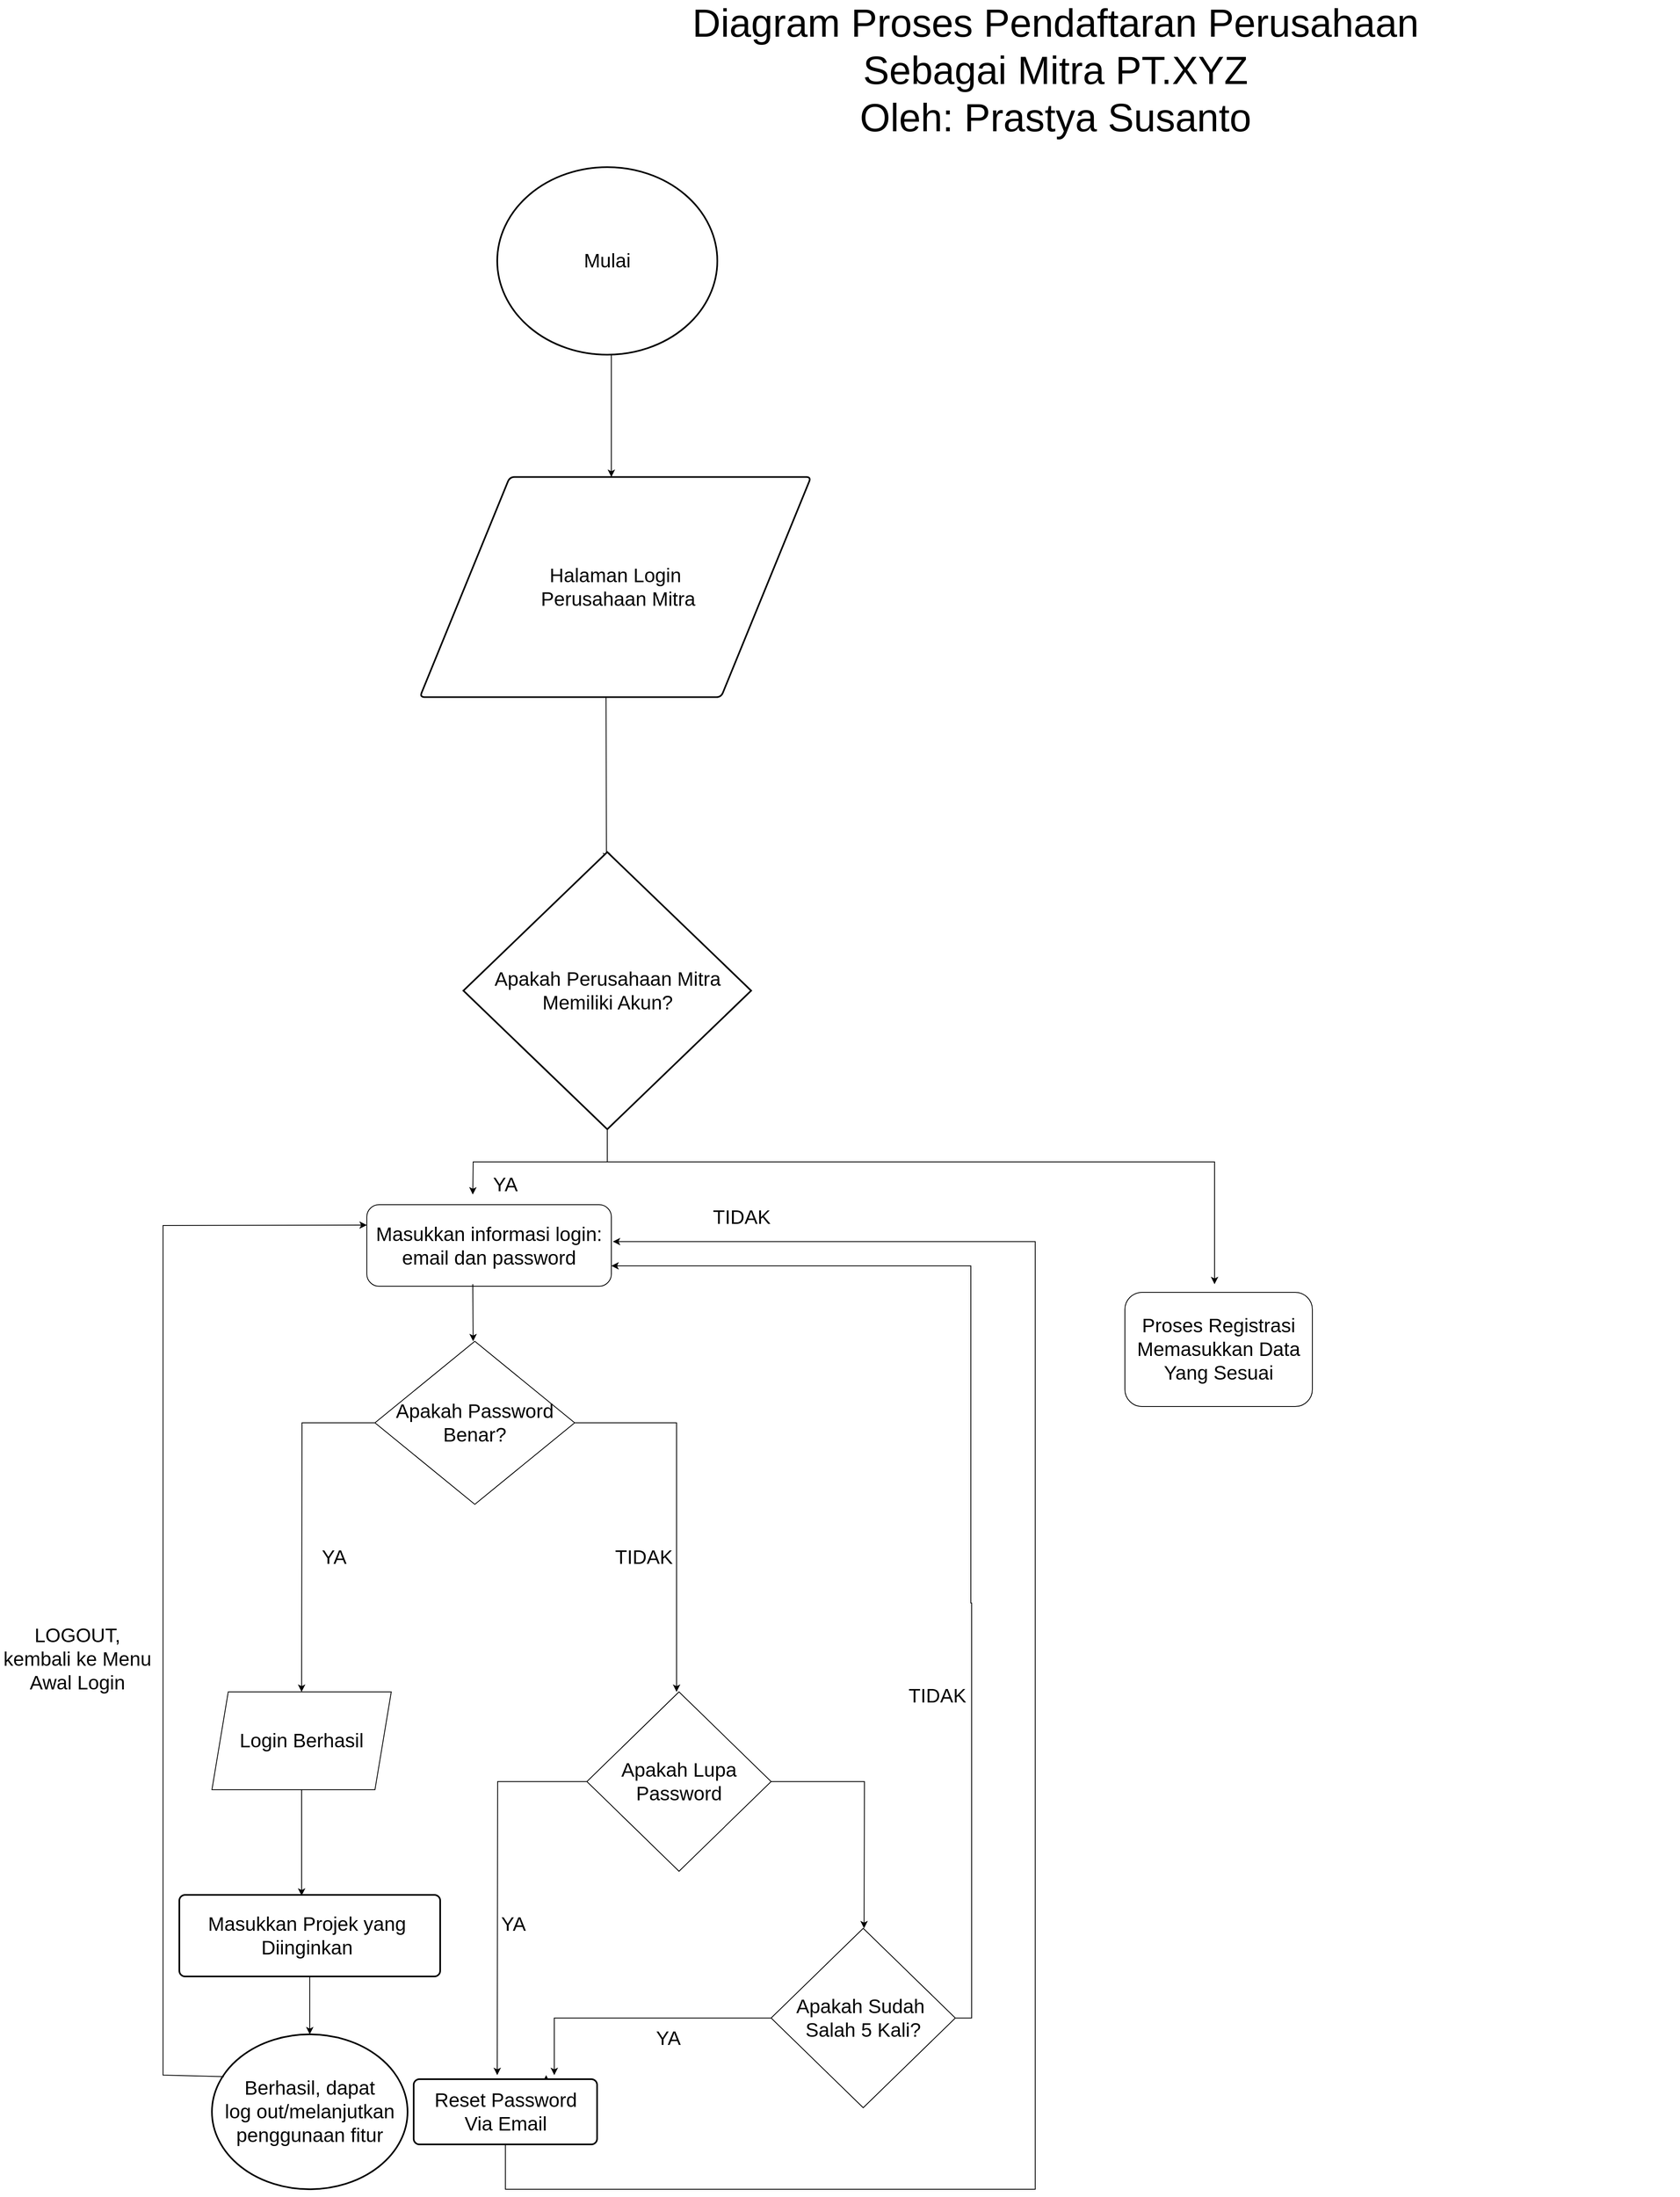 <mxfile version="22.1.16" type="github">
  <diagram id="C5RBs43oDa-KdzZeNtuy" name="Page-1">
    <mxGraphModel dx="2736" dy="2118" grid="1" gridSize="10" guides="1" tooltips="1" connect="1" arrows="1" fold="1" page="1" pageScale="1" pageWidth="827" pageHeight="1169" math="0" shadow="0">
      <root>
        <mxCell id="WIyWlLk6GJQsqaUBKTNV-0" />
        <mxCell id="WIyWlLk6GJQsqaUBKTNV-1" parent="WIyWlLk6GJQsqaUBKTNV-0" />
        <mxCell id="j7wIYf2BwnpDg87sZHBd-4" style="edgeStyle=orthogonalEdgeStyle;rounded=0;orthogonalLoop=1;jettySize=auto;html=1;exitX=0.5;exitY=1;exitDx=0;exitDy=0;exitPerimeter=0;" edge="1" parent="WIyWlLk6GJQsqaUBKTNV-1">
          <mxGeometry relative="1" as="geometry">
            <mxPoint x="300" y="-570" as="targetPoint" />
            <mxPoint x="302.99" y="-720" as="sourcePoint" />
            <Array as="points">
              <mxPoint x="299.99" y="-719" />
              <mxPoint x="299.99" y="-370" />
            </Array>
          </mxGeometry>
        </mxCell>
        <mxCell id="j7wIYf2BwnpDg87sZHBd-0" value="&lt;font style=&quot;font-size: 24px;&quot;&gt;Mulai&lt;/font&gt;" style="strokeWidth=2;html=1;shape=mxgraph.flowchart.start_2;whiteSpace=wrap;" vertex="1" parent="WIyWlLk6GJQsqaUBKTNV-1">
          <mxGeometry x="160" y="-950" width="270" height="230" as="geometry" />
        </mxCell>
        <mxCell id="j7wIYf2BwnpDg87sZHBd-1" value="&lt;font style=&quot;font-size: 48px;&quot;&gt;Diagram Proses Pendaftaran Perusahaan&lt;br&gt;&amp;nbsp;Sebagai Mitra PT.XYZ&amp;nbsp;&lt;br&gt;Oleh: Prastya Susanto&lt;br&gt;&lt;br&gt;&lt;/font&gt;" style="text;strokeColor=none;align=center;fillColor=none;html=1;verticalAlign=middle;whiteSpace=wrap;rounded=0;" vertex="1" parent="WIyWlLk6GJQsqaUBKTNV-1">
          <mxGeometry x="80" y="-1150" width="1530" height="220" as="geometry" />
        </mxCell>
        <mxCell id="j7wIYf2BwnpDg87sZHBd-5" value="&lt;font style=&quot;font-size: 24px;&quot;&gt;Halaman Login&lt;br&gt;&amp;nbsp;Perusahaan Mitra&lt;/font&gt;" style="shape=parallelogram;html=1;strokeWidth=2;perimeter=parallelogramPerimeter;whiteSpace=wrap;rounded=1;arcSize=12;size=0.23;" vertex="1" parent="WIyWlLk6GJQsqaUBKTNV-1">
          <mxGeometry x="65" y="-570" width="480" height="270" as="geometry" />
        </mxCell>
        <mxCell id="j7wIYf2BwnpDg87sZHBd-6" style="edgeStyle=orthogonalEdgeStyle;rounded=0;orthogonalLoop=1;jettySize=auto;html=1;exitX=0.5;exitY=1;exitDx=0;exitDy=0;exitPerimeter=0;" edge="1" parent="WIyWlLk6GJQsqaUBKTNV-1">
          <mxGeometry relative="1" as="geometry">
            <mxPoint x="293.98" y="-100" as="targetPoint" />
            <mxPoint x="296.48" y="-300" as="sourcePoint" />
            <Array as="points">
              <mxPoint x="293.48" y="-299" />
              <mxPoint x="293.48" y="50" />
            </Array>
          </mxGeometry>
        </mxCell>
        <mxCell id="j7wIYf2BwnpDg87sZHBd-52" style="edgeStyle=orthogonalEdgeStyle;rounded=0;orthogonalLoop=1;jettySize=auto;html=1;exitX=0.5;exitY=1;exitDx=0;exitDy=0;exitPerimeter=0;" edge="1" parent="WIyWlLk6GJQsqaUBKTNV-1" source="j7wIYf2BwnpDg87sZHBd-9">
          <mxGeometry relative="1" as="geometry">
            <mxPoint x="130" y="310" as="targetPoint" />
          </mxGeometry>
        </mxCell>
        <mxCell id="j7wIYf2BwnpDg87sZHBd-54" style="edgeStyle=orthogonalEdgeStyle;rounded=0;orthogonalLoop=1;jettySize=auto;html=1;exitX=0.5;exitY=1;exitDx=0;exitDy=0;exitPerimeter=0;" edge="1" parent="WIyWlLk6GJQsqaUBKTNV-1" source="j7wIYf2BwnpDg87sZHBd-9">
          <mxGeometry relative="1" as="geometry">
            <mxPoint x="1040" y="420" as="targetPoint" />
            <Array as="points">
              <mxPoint x="295" y="270" />
              <mxPoint x="1040" y="270" />
              <mxPoint x="1040" y="320" />
            </Array>
          </mxGeometry>
        </mxCell>
        <mxCell id="j7wIYf2BwnpDg87sZHBd-9" value="&lt;font style=&quot;font-size: 24px;&quot;&gt;Apakah Perusahaan Mitra Memiliki Akun?&lt;/font&gt;" style="strokeWidth=2;html=1;shape=mxgraph.flowchart.decision;whiteSpace=wrap;" vertex="1" parent="WIyWlLk6GJQsqaUBKTNV-1">
          <mxGeometry x="118.5" y="-110" width="353" height="340" as="geometry" />
        </mxCell>
        <mxCell id="j7wIYf2BwnpDg87sZHBd-21" value="&lt;font style=&quot;font-size: 24px;&quot;&gt;YA&lt;/font&gt;" style="text;strokeColor=none;align=center;fillColor=none;html=1;verticalAlign=middle;whiteSpace=wrap;rounded=0;" vertex="1" parent="WIyWlLk6GJQsqaUBKTNV-1">
          <mxGeometry x="140" y="290" width="60" height="15" as="geometry" />
        </mxCell>
        <mxCell id="j7wIYf2BwnpDg87sZHBd-22" value="&lt;font style=&quot;font-size: 24px;&quot;&gt;TIDAK&lt;/font&gt;" style="text;strokeColor=none;align=center;fillColor=none;html=1;verticalAlign=middle;whiteSpace=wrap;rounded=0;" vertex="1" parent="WIyWlLk6GJQsqaUBKTNV-1">
          <mxGeometry x="430" y="322.5" width="60" height="30" as="geometry" />
        </mxCell>
        <mxCell id="j7wIYf2BwnpDg87sZHBd-32" value="&lt;font style=&quot;font-size: 24px;&quot;&gt;Masukkan informasi login: email dan password&lt;/font&gt;" style="rounded=1;whiteSpace=wrap;html=1;" vertex="1" parent="WIyWlLk6GJQsqaUBKTNV-1">
          <mxGeometry y="322.5" width="300" height="100" as="geometry" />
        </mxCell>
        <mxCell id="j7wIYf2BwnpDg87sZHBd-33" value="" style="endArrow=classic;html=1;rounded=0;" edge="1" parent="WIyWlLk6GJQsqaUBKTNV-1">
          <mxGeometry width="50" height="50" relative="1" as="geometry">
            <mxPoint x="130" y="420" as="sourcePoint" />
            <mxPoint x="130.45" y="490" as="targetPoint" />
          </mxGeometry>
        </mxCell>
        <mxCell id="j7wIYf2BwnpDg87sZHBd-87" style="edgeStyle=orthogonalEdgeStyle;rounded=0;orthogonalLoop=1;jettySize=auto;html=1;exitX=0.5;exitY=1;exitDx=0;exitDy=0;" edge="1" parent="WIyWlLk6GJQsqaUBKTNV-1" source="j7wIYf2BwnpDg87sZHBd-34">
          <mxGeometry relative="1" as="geometry">
            <mxPoint x="380" y="920" as="targetPoint" />
            <Array as="points">
              <mxPoint x="133" y="590" />
              <mxPoint x="380" y="590" />
              <mxPoint x="380" y="790" />
            </Array>
          </mxGeometry>
        </mxCell>
        <mxCell id="j7wIYf2BwnpDg87sZHBd-95" style="edgeStyle=orthogonalEdgeStyle;rounded=0;orthogonalLoop=1;jettySize=auto;html=1;" edge="1" parent="WIyWlLk6GJQsqaUBKTNV-1" source="j7wIYf2BwnpDg87sZHBd-34">
          <mxGeometry relative="1" as="geometry">
            <mxPoint x="-80" y="920" as="targetPoint" />
          </mxGeometry>
        </mxCell>
        <mxCell id="j7wIYf2BwnpDg87sZHBd-34" value="&lt;font style=&quot;font-size: 24px;&quot;&gt;Apakah Password Benar?&lt;/font&gt;" style="rhombus;whiteSpace=wrap;html=1;" vertex="1" parent="WIyWlLk6GJQsqaUBKTNV-1">
          <mxGeometry x="10" y="490" width="245" height="200" as="geometry" />
        </mxCell>
        <mxCell id="j7wIYf2BwnpDg87sZHBd-61" value="&lt;font style=&quot;font-size: 24px;&quot;&gt;TIDAK&lt;/font&gt;" style="text;html=1;strokeColor=none;fillColor=none;align=center;verticalAlign=middle;whiteSpace=wrap;rounded=0;" vertex="1" parent="WIyWlLk6GJQsqaUBKTNV-1">
          <mxGeometry x="310" y="740" width="60" height="30" as="geometry" />
        </mxCell>
        <mxCell id="j7wIYf2BwnpDg87sZHBd-66" style="edgeStyle=orthogonalEdgeStyle;rounded=0;orthogonalLoop=1;jettySize=auto;html=1;exitX=0.5;exitY=1;exitDx=0;exitDy=0;" edge="1" parent="WIyWlLk6GJQsqaUBKTNV-1" source="j7wIYf2BwnpDg87sZHBd-64">
          <mxGeometry relative="1" as="geometry">
            <mxPoint x="-80" y="1170" as="targetPoint" />
            <Array as="points">
              <mxPoint x="-80" y="1150" />
            </Array>
          </mxGeometry>
        </mxCell>
        <mxCell id="j7wIYf2BwnpDg87sZHBd-64" value="&lt;font style=&quot;font-size: 24px;&quot;&gt;Login Berhasil&lt;/font&gt;" style="shape=parallelogram;perimeter=parallelogramPerimeter;whiteSpace=wrap;html=1;fixedSize=1;" vertex="1" parent="WIyWlLk6GJQsqaUBKTNV-1">
          <mxGeometry x="-190" y="920" width="220" height="120" as="geometry" />
        </mxCell>
        <mxCell id="j7wIYf2BwnpDg87sZHBd-67" value="&lt;font style=&quot;font-size: 24px;&quot;&gt;Masukkan Projek yang&amp;nbsp;&lt;br&gt;Diinginkan&amp;nbsp;&lt;/font&gt;" style="rounded=1;whiteSpace=wrap;html=1;absoluteArcSize=1;arcSize=14;strokeWidth=2;" vertex="1" parent="WIyWlLk6GJQsqaUBKTNV-1">
          <mxGeometry x="-230" y="1169" width="320" height="100" as="geometry" />
        </mxCell>
        <mxCell id="j7wIYf2BwnpDg87sZHBd-71" value="&lt;font style=&quot;font-size: 24px;&quot;&gt;Berhasil, dapat &lt;br&gt;log out/melanjutkan penggunaan fitur&lt;/font&gt;" style="strokeWidth=2;html=1;shape=mxgraph.flowchart.start_2;whiteSpace=wrap;" vertex="1" parent="WIyWlLk6GJQsqaUBKTNV-1">
          <mxGeometry x="-190" y="1340" width="240" height="190" as="geometry" />
        </mxCell>
        <mxCell id="j7wIYf2BwnpDg87sZHBd-80" value="" style="endArrow=classic;html=1;rounded=0;entryX=0;entryY=0.25;entryDx=0;entryDy=0;exitX=0.061;exitY=0.273;exitDx=0;exitDy=0;exitPerimeter=0;" edge="1" parent="WIyWlLk6GJQsqaUBKTNV-1" source="j7wIYf2BwnpDg87sZHBd-71" target="j7wIYf2BwnpDg87sZHBd-32">
          <mxGeometry width="50" height="50" relative="1" as="geometry">
            <mxPoint x="-80" y="1410" as="sourcePoint" />
            <mxPoint x="-510" y="1060" as="targetPoint" />
            <Array as="points">
              <mxPoint x="-250" y="1390" />
              <mxPoint x="-250" y="348" />
            </Array>
          </mxGeometry>
        </mxCell>
        <mxCell id="j7wIYf2BwnpDg87sZHBd-81" value="&lt;font style=&quot;font-size: 24px;&quot;&gt;LOGOUT,&lt;br&gt;kembali ke Menu Awal Login&lt;br&gt;&lt;/font&gt;" style="text;html=1;strokeColor=none;fillColor=none;align=center;verticalAlign=middle;whiteSpace=wrap;rounded=0;" vertex="1" parent="WIyWlLk6GJQsqaUBKTNV-1">
          <mxGeometry x="-450" y="830" width="190" height="100" as="geometry" />
        </mxCell>
        <mxCell id="j7wIYf2BwnpDg87sZHBd-93" style="edgeStyle=orthogonalEdgeStyle;rounded=0;orthogonalLoop=1;jettySize=auto;html=1;exitX=0.5;exitY=1;exitDx=0;exitDy=0;entryX=0.5;entryY=0;entryDx=0;entryDy=0;entryPerimeter=0;" edge="1" parent="WIyWlLk6GJQsqaUBKTNV-1" source="j7wIYf2BwnpDg87sZHBd-67" target="j7wIYf2BwnpDg87sZHBd-71">
          <mxGeometry relative="1" as="geometry" />
        </mxCell>
        <mxCell id="j7wIYf2BwnpDg87sZHBd-96" value="&lt;span style=&quot;font-size: 24px;&quot;&gt;YA&lt;/span&gt;" style="text;html=1;strokeColor=none;fillColor=none;align=center;verticalAlign=middle;whiteSpace=wrap;rounded=0;" vertex="1" parent="WIyWlLk6GJQsqaUBKTNV-1">
          <mxGeometry x="-70" y="740" width="60" height="30" as="geometry" />
        </mxCell>
        <mxCell id="j7wIYf2BwnpDg87sZHBd-101" value="" style="edgeStyle=orthogonalEdgeStyle;rounded=0;orthogonalLoop=1;jettySize=auto;html=1;" edge="1" parent="WIyWlLk6GJQsqaUBKTNV-1" source="j7wIYf2BwnpDg87sZHBd-98">
          <mxGeometry relative="1" as="geometry">
            <mxPoint x="160" y="1390" as="targetPoint" />
          </mxGeometry>
        </mxCell>
        <mxCell id="j7wIYf2BwnpDg87sZHBd-103" value="" style="edgeStyle=orthogonalEdgeStyle;rounded=0;orthogonalLoop=1;jettySize=auto;html=1;" edge="1" parent="WIyWlLk6GJQsqaUBKTNV-1" source="j7wIYf2BwnpDg87sZHBd-98">
          <mxGeometry relative="1" as="geometry">
            <mxPoint x="610" y="1210" as="targetPoint" />
          </mxGeometry>
        </mxCell>
        <mxCell id="j7wIYf2BwnpDg87sZHBd-98" value="&lt;font style=&quot;font-size: 24px;&quot;&gt;Apakah Lupa Password&lt;/font&gt;" style="rhombus;whiteSpace=wrap;html=1;" vertex="1" parent="WIyWlLk6GJQsqaUBKTNV-1">
          <mxGeometry x="270" y="920" width="226" height="220" as="geometry" />
        </mxCell>
        <mxCell id="j7wIYf2BwnpDg87sZHBd-107" value="&lt;span style=&quot;font-size: 24px;&quot;&gt;YA&lt;/span&gt;" style="text;html=1;strokeColor=none;fillColor=none;align=center;verticalAlign=middle;whiteSpace=wrap;rounded=0;" vertex="1" parent="WIyWlLk6GJQsqaUBKTNV-1">
          <mxGeometry x="150" y="1190" width="60" height="30" as="geometry" />
        </mxCell>
        <mxCell id="j7wIYf2BwnpDg87sZHBd-109" style="edgeStyle=orthogonalEdgeStyle;rounded=0;orthogonalLoop=1;jettySize=auto;html=1;exitX=0.75;exitY=0;exitDx=0;exitDy=0;" edge="1" parent="WIyWlLk6GJQsqaUBKTNV-1" source="j7wIYf2BwnpDg87sZHBd-108">
          <mxGeometry relative="1" as="geometry">
            <mxPoint x="220" y="1390.0" as="targetPoint" />
          </mxGeometry>
        </mxCell>
        <mxCell id="j7wIYf2BwnpDg87sZHBd-111" style="edgeStyle=orthogonalEdgeStyle;rounded=0;orthogonalLoop=1;jettySize=auto;html=1;exitX=0.5;exitY=1;exitDx=0;exitDy=0;entryX=1.006;entryY=0.652;entryDx=0;entryDy=0;entryPerimeter=0;" edge="1" parent="WIyWlLk6GJQsqaUBKTNV-1">
          <mxGeometry relative="1" as="geometry">
            <mxPoint x="301.8" y="367.7" as="targetPoint" />
            <mxPoint x="170" y="1455" as="sourcePoint" />
            <Array as="points">
              <mxPoint x="170" y="1530" />
              <mxPoint x="820" y="1530" />
              <mxPoint x="820" y="368" />
            </Array>
          </mxGeometry>
        </mxCell>
        <mxCell id="j7wIYf2BwnpDg87sZHBd-108" value="&lt;span style=&quot;font-size: 24px;&quot;&gt;Reset Password&lt;br&gt;Via Email&lt;br&gt;&lt;/span&gt;" style="rounded=1;whiteSpace=wrap;html=1;absoluteArcSize=1;arcSize=14;strokeWidth=2;" vertex="1" parent="WIyWlLk6GJQsqaUBKTNV-1">
          <mxGeometry x="57.5" y="1395" width="225" height="80" as="geometry" />
        </mxCell>
        <mxCell id="j7wIYf2BwnpDg87sZHBd-114" value="" style="edgeStyle=orthogonalEdgeStyle;rounded=0;orthogonalLoop=1;jettySize=auto;html=1;" edge="1" parent="WIyWlLk6GJQsqaUBKTNV-1" source="j7wIYf2BwnpDg87sZHBd-112">
          <mxGeometry relative="1" as="geometry">
            <mxPoint x="230" y="1390" as="targetPoint" />
            <Array as="points">
              <mxPoint x="230" y="1320" />
            </Array>
          </mxGeometry>
        </mxCell>
        <mxCell id="j7wIYf2BwnpDg87sZHBd-120" value="" style="edgeStyle=orthogonalEdgeStyle;rounded=0;orthogonalLoop=1;jettySize=auto;html=1;entryX=1;entryY=0.75;entryDx=0;entryDy=0;" edge="1" parent="WIyWlLk6GJQsqaUBKTNV-1" source="j7wIYf2BwnpDg87sZHBd-112" target="j7wIYf2BwnpDg87sZHBd-32">
          <mxGeometry relative="1" as="geometry">
            <mxPoint x="740" y="410" as="targetPoint" />
            <Array as="points">
              <mxPoint x="742" y="1320" />
              <mxPoint x="742" y="811" />
              <mxPoint x="741" y="397" />
            </Array>
          </mxGeometry>
        </mxCell>
        <mxCell id="j7wIYf2BwnpDg87sZHBd-112" value="&lt;font style=&quot;font-size: 24px;&quot;&gt;Apakah Sudah&amp;nbsp;&lt;br&gt;Salah 5 Kali?&lt;br&gt;&lt;/font&gt;" style="rhombus;whiteSpace=wrap;html=1;" vertex="1" parent="WIyWlLk6GJQsqaUBKTNV-1">
          <mxGeometry x="496" y="1210" width="226" height="220" as="geometry" />
        </mxCell>
        <mxCell id="j7wIYf2BwnpDg87sZHBd-115" value="&lt;span style=&quot;font-size: 24px;&quot;&gt;YA&lt;/span&gt;" style="text;html=1;strokeColor=none;fillColor=none;align=center;verticalAlign=middle;whiteSpace=wrap;rounded=0;" vertex="1" parent="WIyWlLk6GJQsqaUBKTNV-1">
          <mxGeometry x="340" y="1330" width="60" height="30" as="geometry" />
        </mxCell>
        <mxCell id="j7wIYf2BwnpDg87sZHBd-121" value="&lt;font style=&quot;font-size: 24px;&quot;&gt;TIDAK&lt;/font&gt;" style="text;html=1;strokeColor=none;fillColor=none;align=center;verticalAlign=middle;whiteSpace=wrap;rounded=0;" vertex="1" parent="WIyWlLk6GJQsqaUBKTNV-1">
          <mxGeometry x="670" y="910" width="60" height="30" as="geometry" />
        </mxCell>
        <mxCell id="j7wIYf2BwnpDg87sZHBd-122" value="&lt;font style=&quot;font-size: 24px;&quot;&gt;Proses Registrasi&lt;br&gt;Memasukkan Data Yang Sesuai&lt;br&gt;&lt;/font&gt;" style="rounded=1;whiteSpace=wrap;html=1;" vertex="1" parent="WIyWlLk6GJQsqaUBKTNV-1">
          <mxGeometry x="930" y="430" width="230" height="140" as="geometry" />
        </mxCell>
      </root>
    </mxGraphModel>
  </diagram>
</mxfile>
